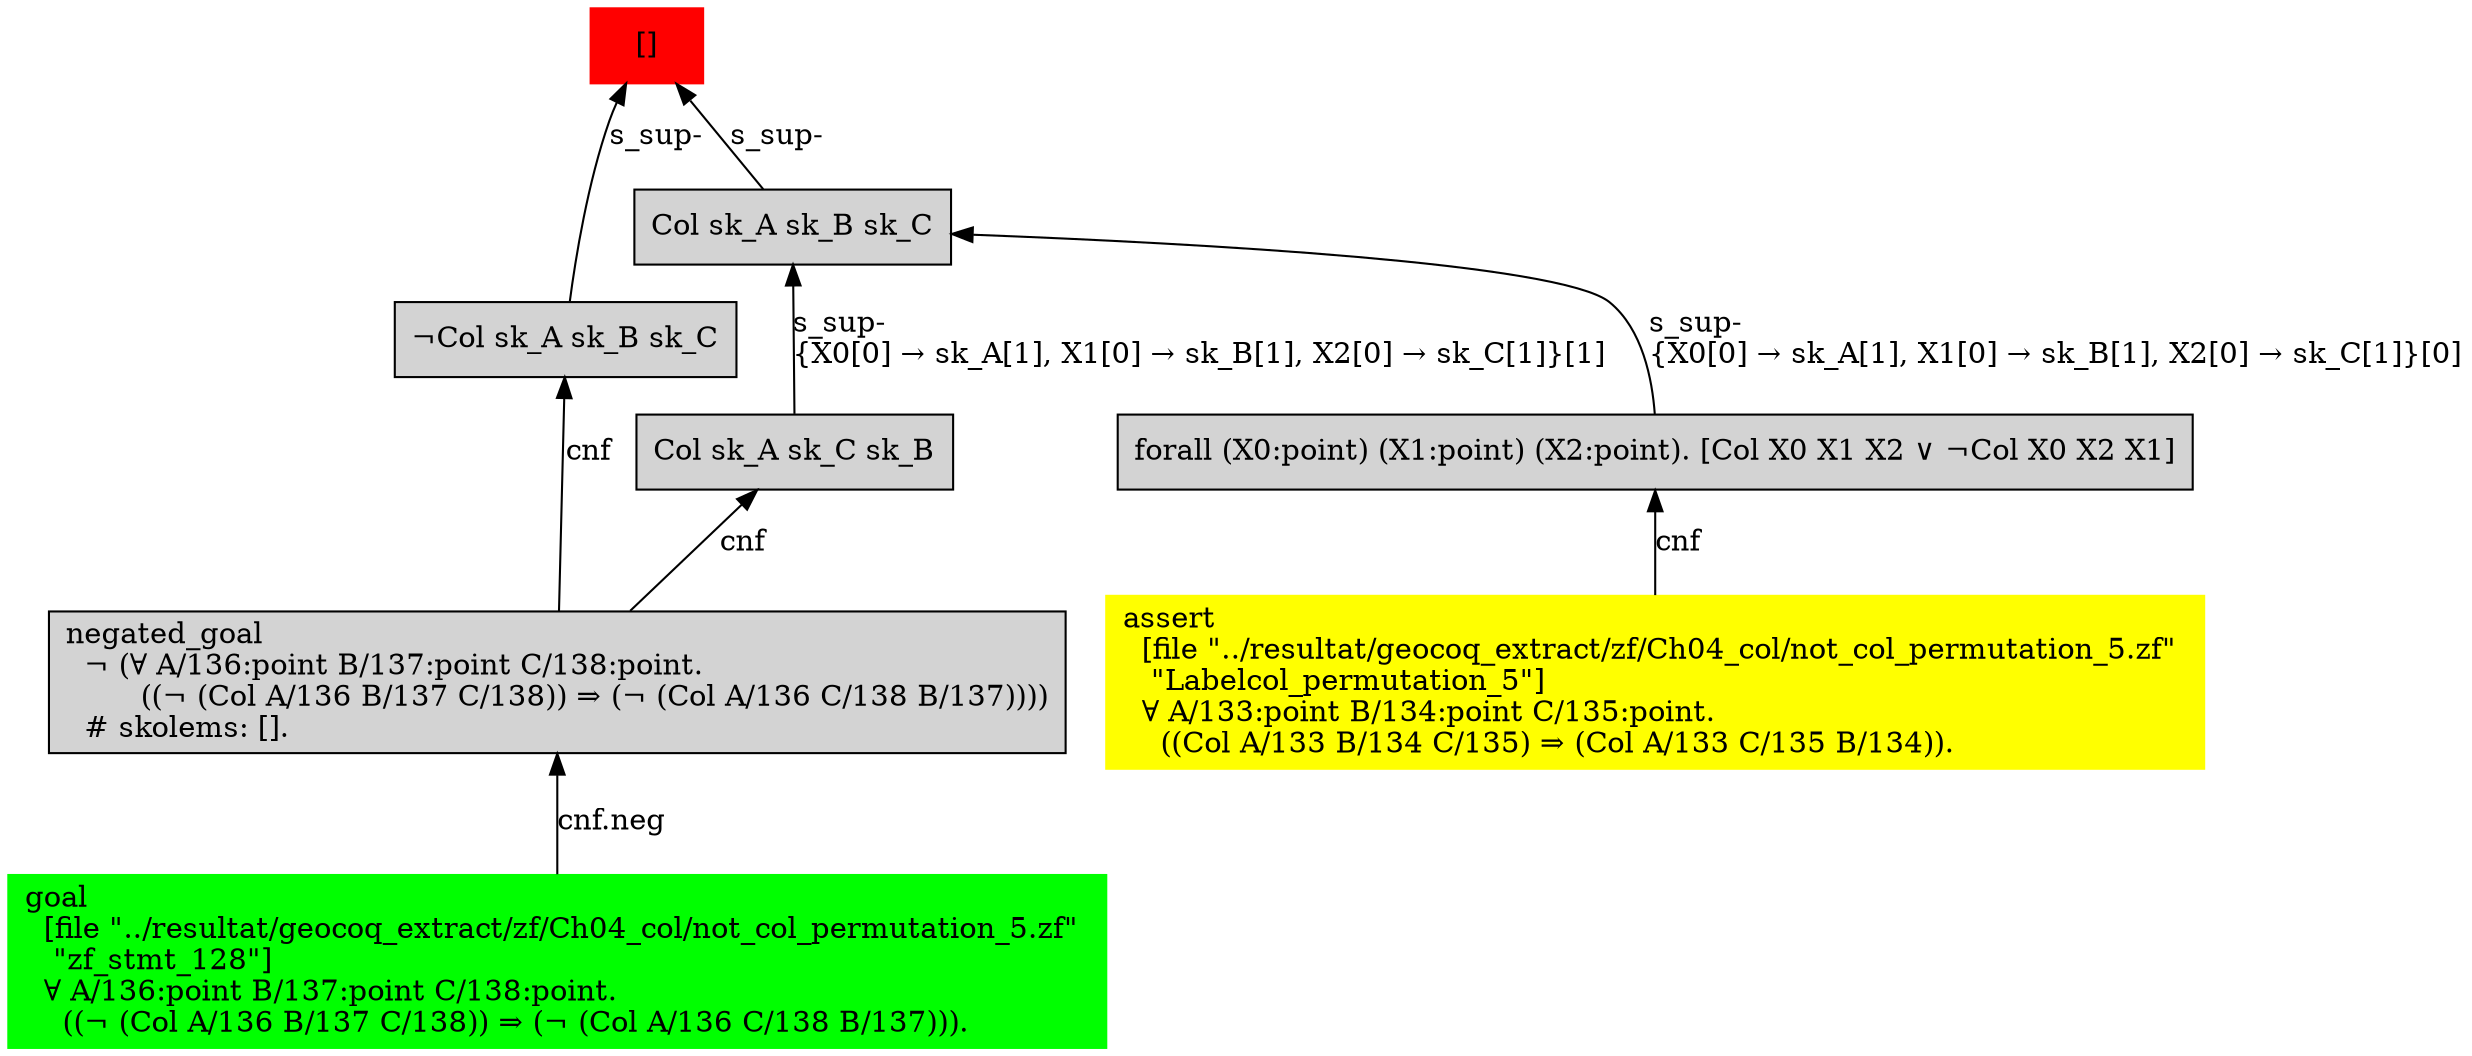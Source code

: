 digraph "unsat_graph" {
  vertex_0 [color=red, label="[]", shape=box, style=filled];
  vertex_0 -> vertex_1 [label="s_sup-\l", dir="back"];
  vertex_1 [shape=box, label="¬Col sk_A sk_B sk_C\l", style=filled];
  vertex_1 -> vertex_2 [label="cnf", dir="back"];
  vertex_2 [shape=box, label="negated_goal\l  ¬ (∀ A/136:point B/137:point C/138:point.\l        ((¬ (Col A/136 B/137 C/138)) ⇒ (¬ (Col A/136 C/138 B/137))))\l  # skolems: [].\l", style=filled];
  vertex_2 -> vertex_3 [label="cnf.neg", dir="back"];
  vertex_3 [color=green, shape=box, label="goal\l  [file \"../resultat/geocoq_extract/zf/Ch04_col/not_col_permutation_5.zf\" \l   \"zf_stmt_128\"]\l  ∀ A/136:point B/137:point C/138:point.\l    ((¬ (Col A/136 B/137 C/138)) ⇒ (¬ (Col A/136 C/138 B/137))).\l", style=filled];
  vertex_0 -> vertex_4 [label="s_sup-\l", dir="back"];
  vertex_4 [shape=box, label="Col sk_A sk_B sk_C\l", style=filled];
  vertex_4 -> vertex_5 [label="s_sup-\l\{X0[0] → sk_A[1], X1[0] → sk_B[1], X2[0] → sk_C[1]\}[0]\l", dir="back"];
  vertex_5 [shape=box, label="forall (X0:point) (X1:point) (X2:point). [Col X0 X1 X2 ∨ ¬Col X0 X2 X1]\l", style=filled];
  vertex_5 -> vertex_6 [label="cnf", dir="back"];
  vertex_6 [color=yellow, shape=box, label="assert\l  [file \"../resultat/geocoq_extract/zf/Ch04_col/not_col_permutation_5.zf\" \l   \"Labelcol_permutation_5\"]\l  ∀ A/133:point B/134:point C/135:point.\l    ((Col A/133 B/134 C/135) ⇒ (Col A/133 C/135 B/134)).\l", style=filled];
  vertex_4 -> vertex_7 [label="s_sup-\l\{X0[0] → sk_A[1], X1[0] → sk_B[1], X2[0] → sk_C[1]\}[1]\l", dir="back"];
  vertex_7 [shape=box, label="Col sk_A sk_C sk_B\l", style=filled];
  vertex_7 -> vertex_2 [label="cnf", dir="back"];
  }


